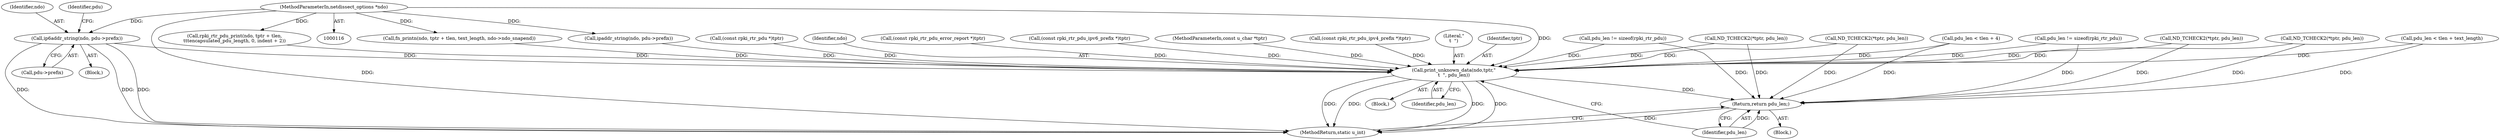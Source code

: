 digraph "0_tcpdump_83c64fce3a5226b080e535f5131a8a318f30e79b@pointer" {
"1000377" [label="(Call,ip6addr_string(ndo, pdu->prefix))"];
"1000117" [label="(MethodParameterIn,netdissect_options *ndo)"];
"1000583" [label="(Call,print_unknown_data(ndo,tptr,\"\n\t  \", pdu_len))"];
"1000588" [label="(Return,return pdu_len;)"];
"1000168" [label="(Call,(const rpki_rtr_pdu *)tptr)"];
"1000379" [label="(Call,pdu->prefix)"];
"1000587" [label="(Identifier,pdu_len)"];
"1000589" [label="(Identifier,pdu_len)"];
"1000117" [label="(MethodParameterIn,netdissect_options *ndo)"];
"1000229" [label="(Call,ND_TCHECK2(*tptr, pdu_len))"];
"1000496" [label="(Call,rpki_rtr_pdu_print(ndo, tptr + tlen,\n\t\t\tencapsulated_pdu_length, 0, indent + 2))"];
"1000122" [label="(Block,)"];
"1000271" [label="(Call,pdu_len != sizeof(rpki_rtr_pdu))"];
"1000551" [label="(Call,fn_printn(ndo, tptr + tlen, text_length, ndo->ndo_snapend))"];
"1000588" [label="(Return,return pdu_len;)"];
"1000612" [label="(MethodReturn,static u_int)"];
"1000583" [label="(Call,print_unknown_data(ndo,tptr,\"\n\t  \", pdu_len))"];
"1000584" [label="(Identifier,ndo)"];
"1000357" [label="(Call,ND_TCHECK2(*tptr, pdu_len))"];
"1000510" [label="(Call,pdu_len < tlen + 4)"];
"1000377" [label="(Call,ip6addr_string(ndo, pdu->prefix))"];
"1000563" [label="(Call,ND_TCHECK2(*tptr, pdu_len))"];
"1000378" [label="(Identifier,ndo)"];
"1000324" [label="(Call,ipaddr_string(ndo, pdu->prefix))"];
"1000535" [label="(Call,pdu_len < tlen + text_length)"];
"1000425" [label="(Call,(const rpki_rtr_pdu_error_report *)tptr)"];
"1000363" [label="(Call,(const rpki_rtr_pdu_ipv6_prefix *)tptr)"];
"1000118" [label="(MethodParameterIn,const u_char *tptr)"];
"1000384" [label="(Identifier,pdu)"];
"1000310" [label="(Call,(const rpki_rtr_pdu_ipv4_prefix *)tptr)"];
"1000586" [label="(Literal,\"\n\t  \")"];
"1000304" [label="(Call,ND_TCHECK2(*tptr, pdu_len))"];
"1000585" [label="(Identifier,tptr)"];
"1000376" [label="(Block,)"];
"1000263" [label="(Call,pdu_len != sizeof(rpki_rtr_pdu))"];
"1000582" [label="(Block,)"];
"1000377" -> "1000376"  [label="AST: "];
"1000377" -> "1000379"  [label="CFG: "];
"1000378" -> "1000377"  [label="AST: "];
"1000379" -> "1000377"  [label="AST: "];
"1000384" -> "1000377"  [label="CFG: "];
"1000377" -> "1000612"  [label="DDG: "];
"1000377" -> "1000612"  [label="DDG: "];
"1000377" -> "1000612"  [label="DDG: "];
"1000117" -> "1000377"  [label="DDG: "];
"1000377" -> "1000583"  [label="DDG: "];
"1000117" -> "1000116"  [label="AST: "];
"1000117" -> "1000612"  [label="DDG: "];
"1000117" -> "1000324"  [label="DDG: "];
"1000117" -> "1000496"  [label="DDG: "];
"1000117" -> "1000551"  [label="DDG: "];
"1000117" -> "1000583"  [label="DDG: "];
"1000583" -> "1000582"  [label="AST: "];
"1000583" -> "1000587"  [label="CFG: "];
"1000584" -> "1000583"  [label="AST: "];
"1000585" -> "1000583"  [label="AST: "];
"1000586" -> "1000583"  [label="AST: "];
"1000587" -> "1000583"  [label="AST: "];
"1000589" -> "1000583"  [label="CFG: "];
"1000583" -> "1000612"  [label="DDG: "];
"1000583" -> "1000612"  [label="DDG: "];
"1000583" -> "1000612"  [label="DDG: "];
"1000583" -> "1000612"  [label="DDG: "];
"1000496" -> "1000583"  [label="DDG: "];
"1000324" -> "1000583"  [label="DDG: "];
"1000551" -> "1000583"  [label="DDG: "];
"1000363" -> "1000583"  [label="DDG: "];
"1000310" -> "1000583"  [label="DDG: "];
"1000168" -> "1000583"  [label="DDG: "];
"1000118" -> "1000583"  [label="DDG: "];
"1000425" -> "1000583"  [label="DDG: "];
"1000563" -> "1000583"  [label="DDG: "];
"1000535" -> "1000583"  [label="DDG: "];
"1000263" -> "1000583"  [label="DDG: "];
"1000271" -> "1000583"  [label="DDG: "];
"1000304" -> "1000583"  [label="DDG: "];
"1000510" -> "1000583"  [label="DDG: "];
"1000357" -> "1000583"  [label="DDG: "];
"1000229" -> "1000583"  [label="DDG: "];
"1000583" -> "1000588"  [label="DDG: "];
"1000588" -> "1000122"  [label="AST: "];
"1000588" -> "1000589"  [label="CFG: "];
"1000589" -> "1000588"  [label="AST: "];
"1000612" -> "1000588"  [label="CFG: "];
"1000588" -> "1000612"  [label="DDG: "];
"1000589" -> "1000588"  [label="DDG: "];
"1000563" -> "1000588"  [label="DDG: "];
"1000535" -> "1000588"  [label="DDG: "];
"1000271" -> "1000588"  [label="DDG: "];
"1000304" -> "1000588"  [label="DDG: "];
"1000510" -> "1000588"  [label="DDG: "];
"1000263" -> "1000588"  [label="DDG: "];
"1000357" -> "1000588"  [label="DDG: "];
"1000229" -> "1000588"  [label="DDG: "];
}
